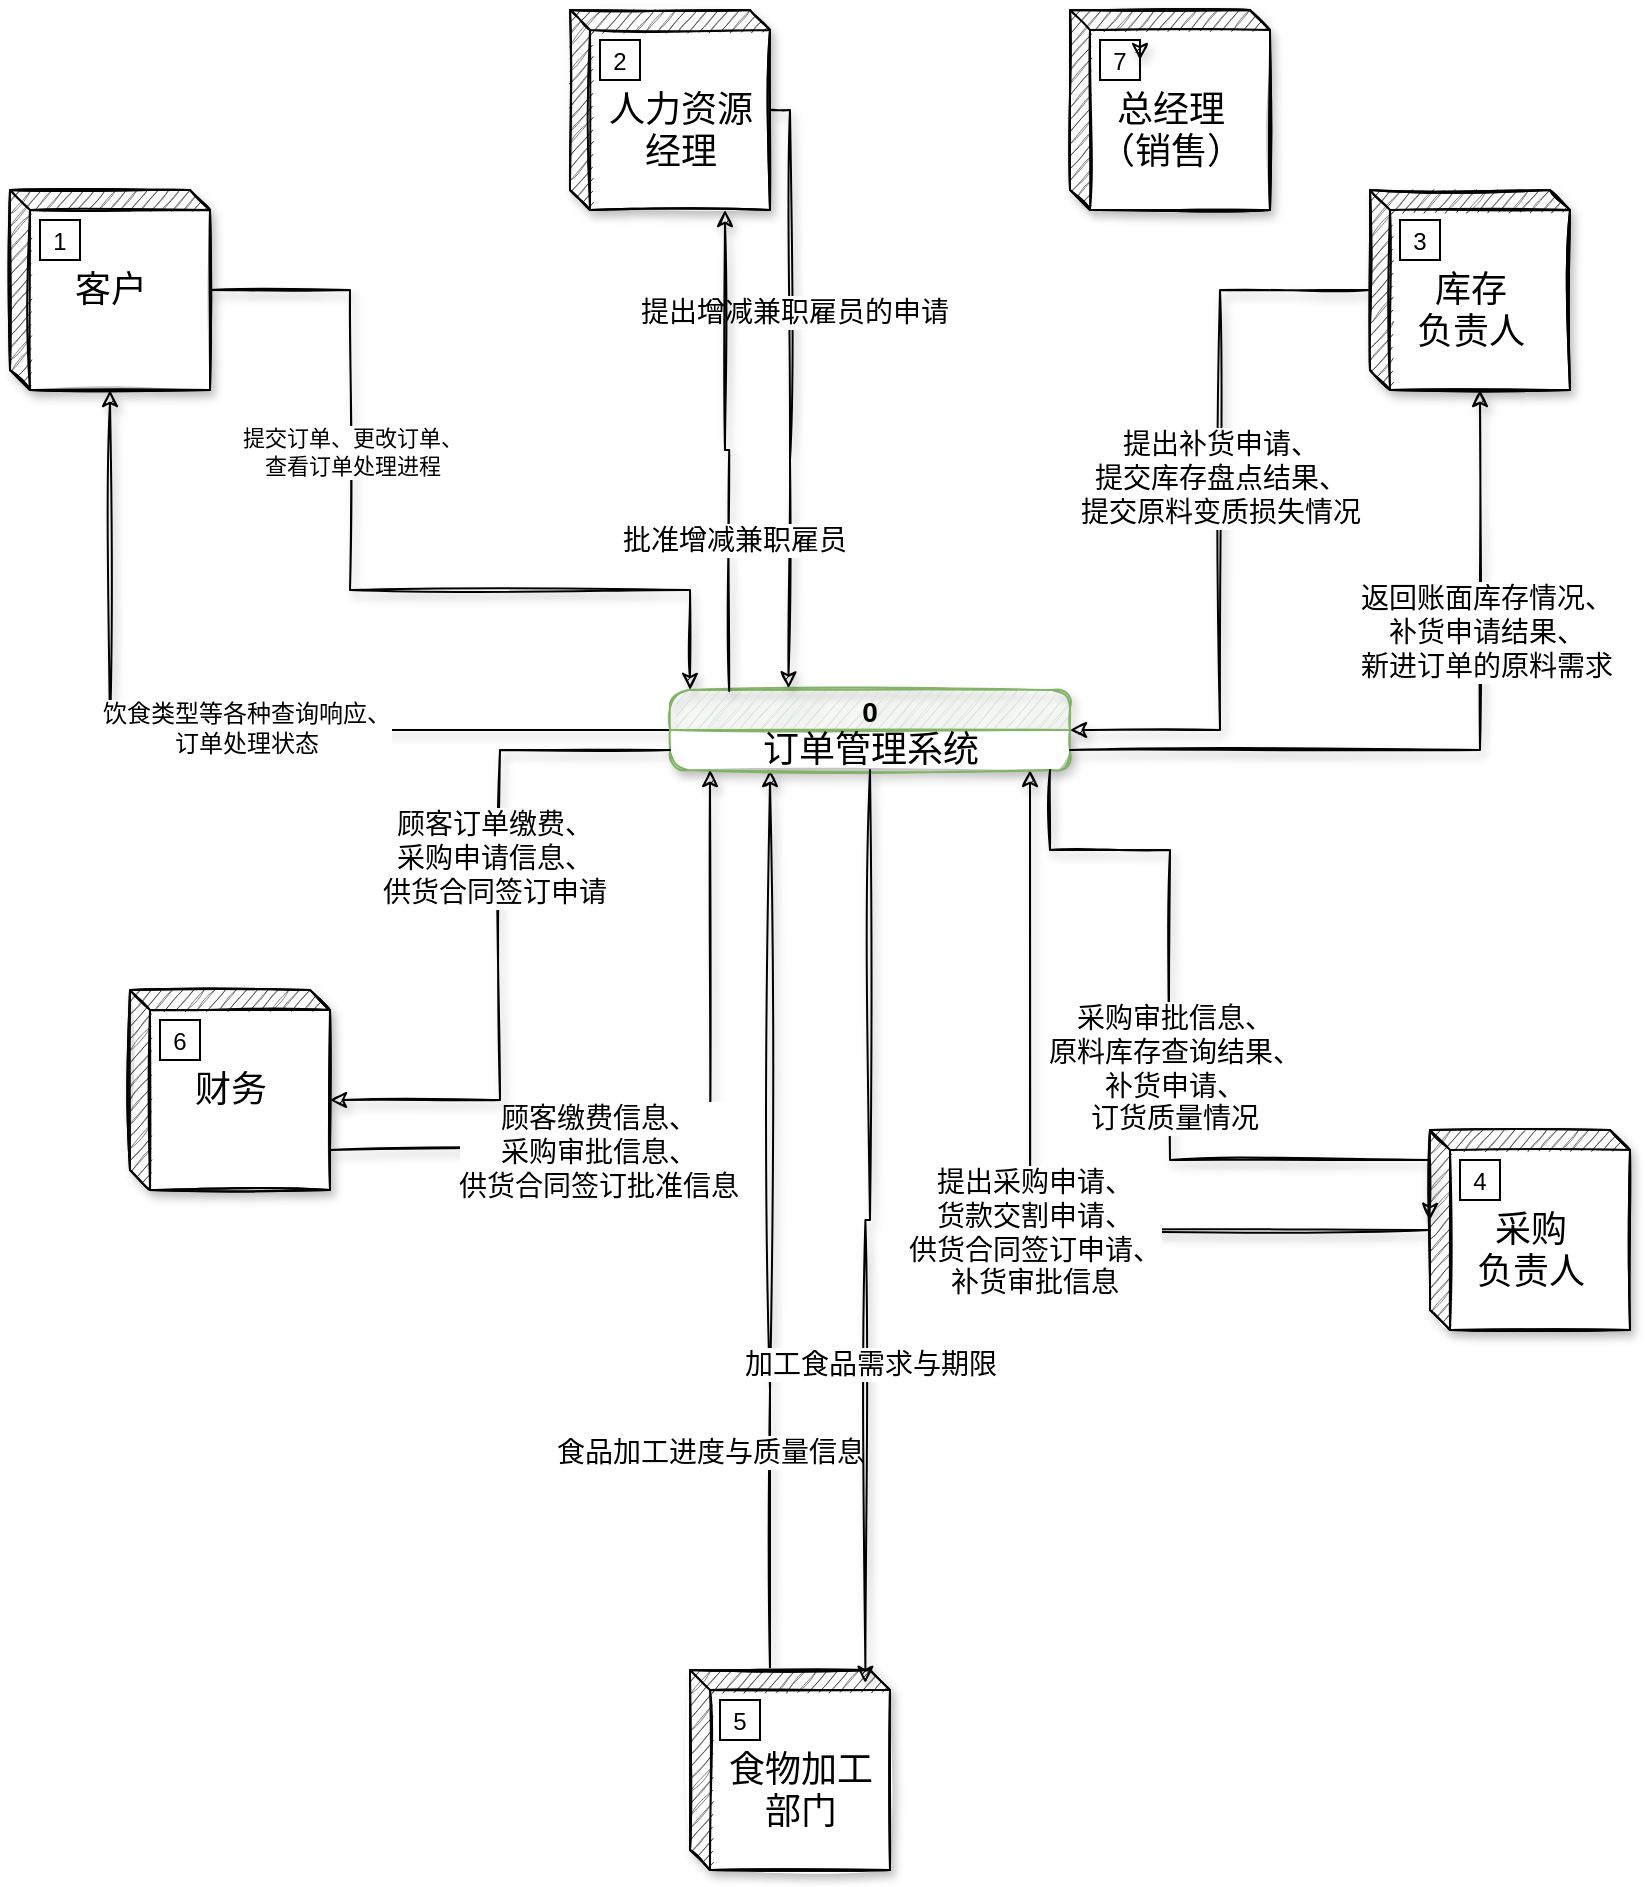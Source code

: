 <mxfile version="14.5.7" type="github">
  <diagram id="X21JkDmJbvydBPUjWJ2F" name="Page-1">
    <mxGraphModel dx="825" dy="1626" grid="1" gridSize="10" guides="1" tooltips="1" connect="1" arrows="1" fold="1" page="1" pageScale="1" pageWidth="827" pageHeight="1169" math="0" shadow="0">
      <root>
        <mxCell id="0" />
        <mxCell id="1" parent="0" />
        <mxCell id="IwfWpi3OEJR8O0GezmDY-1" style="edgeStyle=orthogonalEdgeStyle;rounded=0;orthogonalLoop=1;jettySize=auto;html=1;shadow=1;sketch=1;" edge="1" parent="1" source="n53CaU5DFC7jTHlF9Mrl-1" target="-rMz-R6PVjzOVINi04i2-2">
          <mxGeometry relative="1" as="geometry">
            <Array as="points">
              <mxPoint x="170" y="90" />
              <mxPoint x="170" y="240" />
              <mxPoint x="340" y="240" />
            </Array>
          </mxGeometry>
        </mxCell>
        <mxCell id="IwfWpi3OEJR8O0GezmDY-2" value="提交订单、更改订单、&lt;br&gt;查看订单处理进程" style="edgeLabel;html=1;align=center;verticalAlign=middle;resizable=0;points=[];" vertex="1" connectable="0" parent="IwfWpi3OEJR8O0GezmDY-1">
          <mxGeometry x="-0.317" y="1" relative="1" as="geometry">
            <mxPoint as="offset" />
          </mxGeometry>
        </mxCell>
        <mxCell id="n53CaU5DFC7jTHlF9Mrl-1" value="&lt;p&gt;&lt;span style=&quot;font-size: 18px ; font-family: &amp;#34;comic sans ms&amp;#34;&quot;&gt;客户&lt;/span&gt;&lt;br&gt;&lt;/p&gt;" style="html=1;dashed=0;whitespace=wrap;shape=mxgraph.dfd.externalEntity;sketch=1;shadow=1;" parent="1" vertex="1">
          <mxGeometry y="40" width="100" height="100" as="geometry" />
        </mxCell>
        <mxCell id="n53CaU5DFC7jTHlF9Mrl-2" value="1" style="autosize=1;part=1;resizable=0;strokeColor=inherit;fillColor=inherit;gradientColor=inherit;" parent="n53CaU5DFC7jTHlF9Mrl-1" vertex="1">
          <mxGeometry width="20" height="20" relative="1" as="geometry">
            <mxPoint x="15" y="15" as="offset" />
          </mxGeometry>
        </mxCell>
        <mxCell id="IwfWpi3OEJR8O0GezmDY-6" style="edgeStyle=orthogonalEdgeStyle;rounded=0;sketch=1;orthogonalLoop=1;jettySize=auto;html=1;entryX=1;entryY=0.5;entryDx=0;entryDy=0;shadow=1;fontSize=14;" edge="1" parent="1" source="n53CaU5DFC7jTHlF9Mrl-5" target="-rMz-R6PVjzOVINi04i2-2">
          <mxGeometry relative="1" as="geometry" />
        </mxCell>
        <mxCell id="IwfWpi3OEJR8O0GezmDY-8" value="提出补货申请、&lt;br&gt;提交库存盘点结果、&lt;br&gt;提交原料变质损失情况" style="edgeLabel;html=1;align=center;verticalAlign=middle;resizable=0;points=[];fontSize=14;" vertex="1" connectable="0" parent="IwfWpi3OEJR8O0GezmDY-6">
          <mxGeometry x="-0.087" relative="1" as="geometry">
            <mxPoint as="offset" />
          </mxGeometry>
        </mxCell>
        <mxCell id="n53CaU5DFC7jTHlF9Mrl-5" value="&lt;font style=&quot;font-size: 18px&quot;&gt;&lt;br&gt;库存&lt;br&gt;负责人&lt;/font&gt;" style="html=1;dashed=0;whitespace=wrap;shape=mxgraph.dfd.externalEntity;sketch=1;shadow=1;" parent="1" vertex="1">
          <mxGeometry x="680" y="40" width="100" height="100" as="geometry" />
        </mxCell>
        <mxCell id="n53CaU5DFC7jTHlF9Mrl-6" value="3" style="autosize=1;part=1;resizable=0;strokeColor=inherit;fillColor=inherit;gradientColor=inherit;" parent="n53CaU5DFC7jTHlF9Mrl-5" vertex="1">
          <mxGeometry width="20" height="20" relative="1" as="geometry">
            <mxPoint x="15" y="15" as="offset" />
          </mxGeometry>
        </mxCell>
        <mxCell id="IwfWpi3OEJR8O0GezmDY-13" style="edgeStyle=orthogonalEdgeStyle;rounded=0;sketch=1;orthogonalLoop=1;jettySize=auto;html=1;shadow=1;fontSize=14;" edge="1" parent="1" source="dFswPmYol0sfpQt9PpZ7-1" target="-rMz-R6PVjzOVINi04i2-4">
          <mxGeometry relative="1" as="geometry">
            <Array as="points">
              <mxPoint x="510" y="560" />
            </Array>
          </mxGeometry>
        </mxCell>
        <mxCell id="IwfWpi3OEJR8O0GezmDY-14" value="提出采购申请、&lt;br&gt;货款交割申请、&lt;br&gt;供货合同签订申请、&lt;br&gt;补货审批信息" style="edgeLabel;html=1;align=center;verticalAlign=middle;resizable=0;points=[];fontSize=14;" vertex="1" connectable="0" parent="IwfWpi3OEJR8O0GezmDY-13">
          <mxGeometry x="-0.08" y="1" relative="1" as="geometry">
            <mxPoint as="offset" />
          </mxGeometry>
        </mxCell>
        <mxCell id="dFswPmYol0sfpQt9PpZ7-1" value="&lt;font style=&quot;font-size: 18px&quot;&gt;&lt;br&gt;采购&lt;br&gt;负责人&lt;/font&gt;" style="html=1;dashed=0;whitespace=wrap;shape=mxgraph.dfd.externalEntity;sketch=1;shadow=1;" parent="1" vertex="1">
          <mxGeometry x="710" y="510" width="100" height="100" as="geometry" />
        </mxCell>
        <mxCell id="dFswPmYol0sfpQt9PpZ7-2" value="4" style="autosize=1;part=1;resizable=0;strokeColor=inherit;fillColor=inherit;gradientColor=inherit;" parent="dFswPmYol0sfpQt9PpZ7-1" vertex="1">
          <mxGeometry width="20" height="20" relative="1" as="geometry">
            <mxPoint x="15" y="15" as="offset" />
          </mxGeometry>
        </mxCell>
        <mxCell id="IwfWpi3OEJR8O0GezmDY-33" style="edgeStyle=orthogonalEdgeStyle;rounded=0;sketch=1;orthogonalLoop=1;jettySize=auto;html=1;entryX=0.25;entryY=1;entryDx=0;entryDy=0;shadow=1;fontSize=14;" edge="1" parent="1" source="dFswPmYol0sfpQt9PpZ7-3" target="-rMz-R6PVjzOVINi04i2-2">
          <mxGeometry relative="1" as="geometry">
            <Array as="points">
              <mxPoint x="380" y="640" />
              <mxPoint x="380" y="640" />
            </Array>
          </mxGeometry>
        </mxCell>
        <mxCell id="IwfWpi3OEJR8O0GezmDY-34" value="食品加工进度与质量信息" style="edgeLabel;html=1;align=center;verticalAlign=middle;resizable=0;points=[];fontSize=14;" vertex="1" connectable="0" parent="IwfWpi3OEJR8O0GezmDY-33">
          <mxGeometry x="0.257" y="4" relative="1" as="geometry">
            <mxPoint x="-26" y="174" as="offset" />
          </mxGeometry>
        </mxCell>
        <mxCell id="dFswPmYol0sfpQt9PpZ7-3" value="&lt;font style=&quot;font-size: 18px&quot;&gt;&lt;br&gt;&amp;nbsp; 食物加工&lt;br&gt;&amp;nbsp; 部门&lt;/font&gt;" style="html=1;dashed=0;whitespace=wrap;shape=mxgraph.dfd.externalEntity;sketch=1;shadow=1;" parent="1" vertex="1">
          <mxGeometry x="340" y="780" width="100" height="100" as="geometry" />
        </mxCell>
        <mxCell id="dFswPmYol0sfpQt9PpZ7-4" value="5" style="autosize=1;part=1;resizable=0;strokeColor=inherit;fillColor=inherit;gradientColor=inherit;" parent="dFswPmYol0sfpQt9PpZ7-3" vertex="1">
          <mxGeometry width="20" height="20" relative="1" as="geometry">
            <mxPoint x="15" y="15" as="offset" />
          </mxGeometry>
        </mxCell>
        <mxCell id="IwfWpi3OEJR8O0GezmDY-4" style="edgeStyle=orthogonalEdgeStyle;rounded=0;sketch=1;orthogonalLoop=1;jettySize=auto;html=1;shadow=1;fontSize=12;" edge="1" parent="1" source="-rMz-R6PVjzOVINi04i2-2" target="n53CaU5DFC7jTHlF9Mrl-1">
          <mxGeometry relative="1" as="geometry" />
        </mxCell>
        <mxCell id="IwfWpi3OEJR8O0GezmDY-5" value="饮食类型等各种查询响应、&lt;br&gt;订单处理状态" style="edgeLabel;html=1;align=center;verticalAlign=middle;resizable=0;points=[];fontSize=12;" vertex="1" connectable="0" parent="IwfWpi3OEJR8O0GezmDY-4">
          <mxGeometry x="-0.055" y="-1" relative="1" as="geometry">
            <mxPoint as="offset" />
          </mxGeometry>
        </mxCell>
        <mxCell id="-rMz-R6PVjzOVINi04i2-2" value="0" style="swimlane;fontStyle=1;childLayout=stackLayout;horizontal=1;startSize=20;fillColor=#d5e8d4;horizontalStack=0;resizeParent=1;resizeParentMax=0;resizeLast=0;collapsible=0;marginBottom=0;swimlaneFillColor=#ffffff;strokeColor=#82b366;rounded=1;shadow=1;glass=0;sketch=1;fontSize=14;" parent="1" vertex="1">
          <mxGeometry x="330" y="290" width="200" height="40" as="geometry" />
        </mxCell>
        <mxCell id="-rMz-R6PVjzOVINi04i2-4" value="&lt;font style=&quot;font-size: 18px&quot;&gt;订单管理系统&lt;/font&gt;" style="text;html=1;resizable=0;autosize=1;align=center;verticalAlign=middle;points=[];fillColor=none;strokeColor=none;rounded=0;" parent="-rMz-R6PVjzOVINi04i2-2" vertex="1">
          <mxGeometry y="20" width="200" height="20" as="geometry" />
        </mxCell>
        <mxCell id="IwfWpi3OEJR8O0GezmDY-9" style="edgeStyle=orthogonalEdgeStyle;rounded=0;sketch=1;orthogonalLoop=1;jettySize=auto;html=1;entryX=0;entryY=0;entryDx=55;entryDy=100;entryPerimeter=0;shadow=1;fontSize=14;" edge="1" parent="1" source="-rMz-R6PVjzOVINi04i2-4" target="n53CaU5DFC7jTHlF9Mrl-5">
          <mxGeometry relative="1" as="geometry" />
        </mxCell>
        <mxCell id="IwfWpi3OEJR8O0GezmDY-10" value="返回账面库存情况、&lt;br&gt;补货申请结果、&lt;br&gt;新进订单的原料需求" style="edgeLabel;html=1;align=center;verticalAlign=middle;resizable=0;points=[];fontSize=14;" vertex="1" connectable="0" parent="IwfWpi3OEJR8O0GezmDY-9">
          <mxGeometry x="0.371" y="-3" relative="1" as="geometry">
            <mxPoint as="offset" />
          </mxGeometry>
        </mxCell>
        <mxCell id="IwfWpi3OEJR8O0GezmDY-17" style="edgeStyle=orthogonalEdgeStyle;rounded=0;sketch=1;orthogonalLoop=1;jettySize=auto;html=1;shadow=1;fontSize=14;entryX=0;entryY=0;entryDx=0;entryDy=45;entryPerimeter=0;" edge="1" parent="1" source="-rMz-R6PVjzOVINi04i2-4" target="dFswPmYol0sfpQt9PpZ7-1">
          <mxGeometry relative="1" as="geometry">
            <Array as="points">
              <mxPoint x="520" y="370" />
              <mxPoint x="580" y="370" />
              <mxPoint x="580" y="525" />
              <mxPoint x="710" y="525" />
            </Array>
          </mxGeometry>
        </mxCell>
        <mxCell id="IwfWpi3OEJR8O0GezmDY-18" value="采购审批信息、&lt;br&gt;原料库存查询结果、&lt;br&gt;补货申请、&lt;br&gt;订货质量情况" style="edgeLabel;html=1;align=center;verticalAlign=middle;resizable=0;points=[];fontSize=14;" vertex="1" connectable="0" parent="IwfWpi3OEJR8O0GezmDY-17">
          <mxGeometry x="0.005" y="2" relative="1" as="geometry">
            <mxPoint as="offset" />
          </mxGeometry>
        </mxCell>
        <mxCell id="IwfWpi3OEJR8O0GezmDY-25" style="edgeStyle=orthogonalEdgeStyle;rounded=0;sketch=1;orthogonalLoop=1;jettySize=auto;html=1;shadow=1;fontSize=14;" edge="1" parent="1" source="IwfWpi3OEJR8O0GezmDY-19" target="-rMz-R6PVjzOVINi04i2-4">
          <mxGeometry relative="1" as="geometry">
            <Array as="points">
              <mxPoint x="350" y="520" />
            </Array>
          </mxGeometry>
        </mxCell>
        <mxCell id="IwfWpi3OEJR8O0GezmDY-26" value="顾客缴费信息、&lt;br&gt;采购审批信息、&lt;br&gt;供货合同签订批准信息" style="edgeLabel;html=1;align=center;verticalAlign=middle;resizable=0;points=[];fontSize=14;" vertex="1" connectable="0" parent="IwfWpi3OEJR8O0GezmDY-25">
          <mxGeometry x="-0.297" y="-1" relative="1" as="geometry">
            <mxPoint as="offset" />
          </mxGeometry>
        </mxCell>
        <mxCell id="IwfWpi3OEJR8O0GezmDY-19" value="&lt;font style=&quot;font-size: 18px&quot;&gt;财务&lt;/font&gt;" style="html=1;dashed=0;whitespace=wrap;shape=mxgraph.dfd.externalEntity;fontSize=14;shadow=1;sketch=1;" vertex="1" parent="1">
          <mxGeometry x="60" y="440" width="100" height="100" as="geometry" />
        </mxCell>
        <mxCell id="IwfWpi3OEJR8O0GezmDY-20" value="6" style="autosize=1;part=1;resizable=0;strokeColor=inherit;fillColor=inherit;gradientColor=inherit;" vertex="1" parent="IwfWpi3OEJR8O0GezmDY-19">
          <mxGeometry width="20" height="20" relative="1" as="geometry">
            <mxPoint x="15" y="15" as="offset" />
          </mxGeometry>
        </mxCell>
        <mxCell id="IwfWpi3OEJR8O0GezmDY-21" style="edgeStyle=orthogonalEdgeStyle;rounded=0;sketch=1;orthogonalLoop=1;jettySize=auto;html=1;entryX=0;entryY=0;entryDx=100;entryDy=55;entryPerimeter=0;shadow=1;fontSize=14;" edge="1" parent="1" source="-rMz-R6PVjzOVINi04i2-4" target="IwfWpi3OEJR8O0GezmDY-19">
          <mxGeometry relative="1" as="geometry" />
        </mxCell>
        <mxCell id="IwfWpi3OEJR8O0GezmDY-22" value="顾客订单缴费、&lt;br&gt;采购申请信息、&lt;br&gt;供货合同签订申请" style="edgeLabel;html=1;align=center;verticalAlign=middle;resizable=0;points=[];fontSize=14;" vertex="1" connectable="0" parent="IwfWpi3OEJR8O0GezmDY-21">
          <mxGeometry x="-0.197" y="-3" relative="1" as="geometry">
            <mxPoint as="offset" />
          </mxGeometry>
        </mxCell>
        <mxCell id="IwfWpi3OEJR8O0GezmDY-29" style="edgeStyle=orthogonalEdgeStyle;rounded=0;sketch=1;orthogonalLoop=1;jettySize=auto;html=1;entryX=0.296;entryY=-0.02;entryDx=0;entryDy=0;entryPerimeter=0;shadow=1;fontSize=14;" edge="1" parent="1" source="IwfWpi3OEJR8O0GezmDY-27" target="-rMz-R6PVjzOVINi04i2-2">
          <mxGeometry relative="1" as="geometry">
            <Array as="points">
              <mxPoint x="390" y="175" />
              <mxPoint x="389" y="175" />
            </Array>
          </mxGeometry>
        </mxCell>
        <mxCell id="IwfWpi3OEJR8O0GezmDY-30" value="提出增减兼职雇员的申请" style="edgeLabel;html=1;align=center;verticalAlign=middle;resizable=0;points=[];fontSize=14;" vertex="1" connectable="0" parent="IwfWpi3OEJR8O0GezmDY-29">
          <mxGeometry x="-0.264" y="2" relative="1" as="geometry">
            <mxPoint as="offset" />
          </mxGeometry>
        </mxCell>
        <mxCell id="IwfWpi3OEJR8O0GezmDY-27" value="&lt;font style=&quot;font-size: 18px&quot;&gt;&lt;br&gt;&amp;nbsp; 人力资源&lt;br&gt;&amp;nbsp; 经理&lt;/font&gt;" style="html=1;dashed=0;whitespace=wrap;shape=mxgraph.dfd.externalEntity;sketch=1;shadow=1;" vertex="1" parent="1">
          <mxGeometry x="280" y="-50" width="100" height="100" as="geometry" />
        </mxCell>
        <mxCell id="IwfWpi3OEJR8O0GezmDY-28" value="2" style="autosize=1;part=1;resizable=0;strokeColor=inherit;fillColor=inherit;gradientColor=inherit;" vertex="1" parent="IwfWpi3OEJR8O0GezmDY-27">
          <mxGeometry width="20" height="20" relative="1" as="geometry">
            <mxPoint x="15" y="15" as="offset" />
          </mxGeometry>
        </mxCell>
        <mxCell id="IwfWpi3OEJR8O0GezmDY-31" style="edgeStyle=orthogonalEdgeStyle;rounded=0;sketch=1;orthogonalLoop=1;jettySize=auto;html=1;entryX=0;entryY=0;entryDx=77.5;entryDy=100;entryPerimeter=0;shadow=1;fontSize=14;exitX=0.148;exitY=0.013;exitDx=0;exitDy=0;exitPerimeter=0;" edge="1" parent="1" source="-rMz-R6PVjzOVINi04i2-2" target="IwfWpi3OEJR8O0GezmDY-27">
          <mxGeometry relative="1" as="geometry">
            <mxPoint x="439" y="180" as="sourcePoint" />
          </mxGeometry>
        </mxCell>
        <mxCell id="IwfWpi3OEJR8O0GezmDY-32" value="批准增减兼职雇员" style="edgeLabel;html=1;align=center;verticalAlign=middle;resizable=0;points=[];fontSize=14;" vertex="1" connectable="0" parent="IwfWpi3OEJR8O0GezmDY-31">
          <mxGeometry x="-0.379" y="-2" relative="1" as="geometry">
            <mxPoint as="offset" />
          </mxGeometry>
        </mxCell>
        <mxCell id="IwfWpi3OEJR8O0GezmDY-35" style="edgeStyle=orthogonalEdgeStyle;rounded=0;sketch=1;orthogonalLoop=1;jettySize=auto;html=1;shadow=1;fontSize=14;entryX=0.877;entryY=0.065;entryDx=0;entryDy=0;entryPerimeter=0;" edge="1" parent="1" source="-rMz-R6PVjzOVINi04i2-4" target="dFswPmYol0sfpQt9PpZ7-3">
          <mxGeometry relative="1" as="geometry">
            <mxPoint x="364" y="690" as="targetPoint" />
          </mxGeometry>
        </mxCell>
        <mxCell id="IwfWpi3OEJR8O0GezmDY-36" value="加工食品需求与期限" style="edgeLabel;html=1;align=center;verticalAlign=middle;resizable=0;points=[];fontSize=14;" vertex="1" connectable="0" parent="IwfWpi3OEJR8O0GezmDY-35">
          <mxGeometry x="-0.559" y="-3" relative="1" as="geometry">
            <mxPoint x="3" y="195.83" as="offset" />
          </mxGeometry>
        </mxCell>
        <mxCell id="IwfWpi3OEJR8O0GezmDY-37" value="&lt;font style=&quot;font-size: 18px&quot;&gt;&lt;br&gt;总经理&lt;br&gt;（销售）&lt;/font&gt;" style="html=1;dashed=0;whitespace=wrap;shape=mxgraph.dfd.externalEntity;shadow=1;sketch=1;fontSize=14;" vertex="1" parent="1">
          <mxGeometry x="530" y="-50" width="100" height="100" as="geometry" />
        </mxCell>
        <mxCell id="IwfWpi3OEJR8O0GezmDY-38" value="7" style="autosize=1;part=1;resizable=0;strokeColor=inherit;fillColor=inherit;gradientColor=inherit;" vertex="1" parent="IwfWpi3OEJR8O0GezmDY-37">
          <mxGeometry width="20" height="20" relative="1" as="geometry">
            <mxPoint x="15" y="15" as="offset" />
          </mxGeometry>
        </mxCell>
        <mxCell id="IwfWpi3OEJR8O0GezmDY-39" style="edgeStyle=orthogonalEdgeStyle;rounded=0;sketch=1;orthogonalLoop=1;jettySize=auto;html=1;exitX=1;exitY=0.25;exitDx=0;exitDy=0;entryX=1;entryY=0.5;entryDx=0;entryDy=0;shadow=1;fontSize=14;" edge="1" parent="IwfWpi3OEJR8O0GezmDY-37" source="IwfWpi3OEJR8O0GezmDY-38" target="IwfWpi3OEJR8O0GezmDY-38">
          <mxGeometry relative="1" as="geometry" />
        </mxCell>
      </root>
    </mxGraphModel>
  </diagram>
</mxfile>
